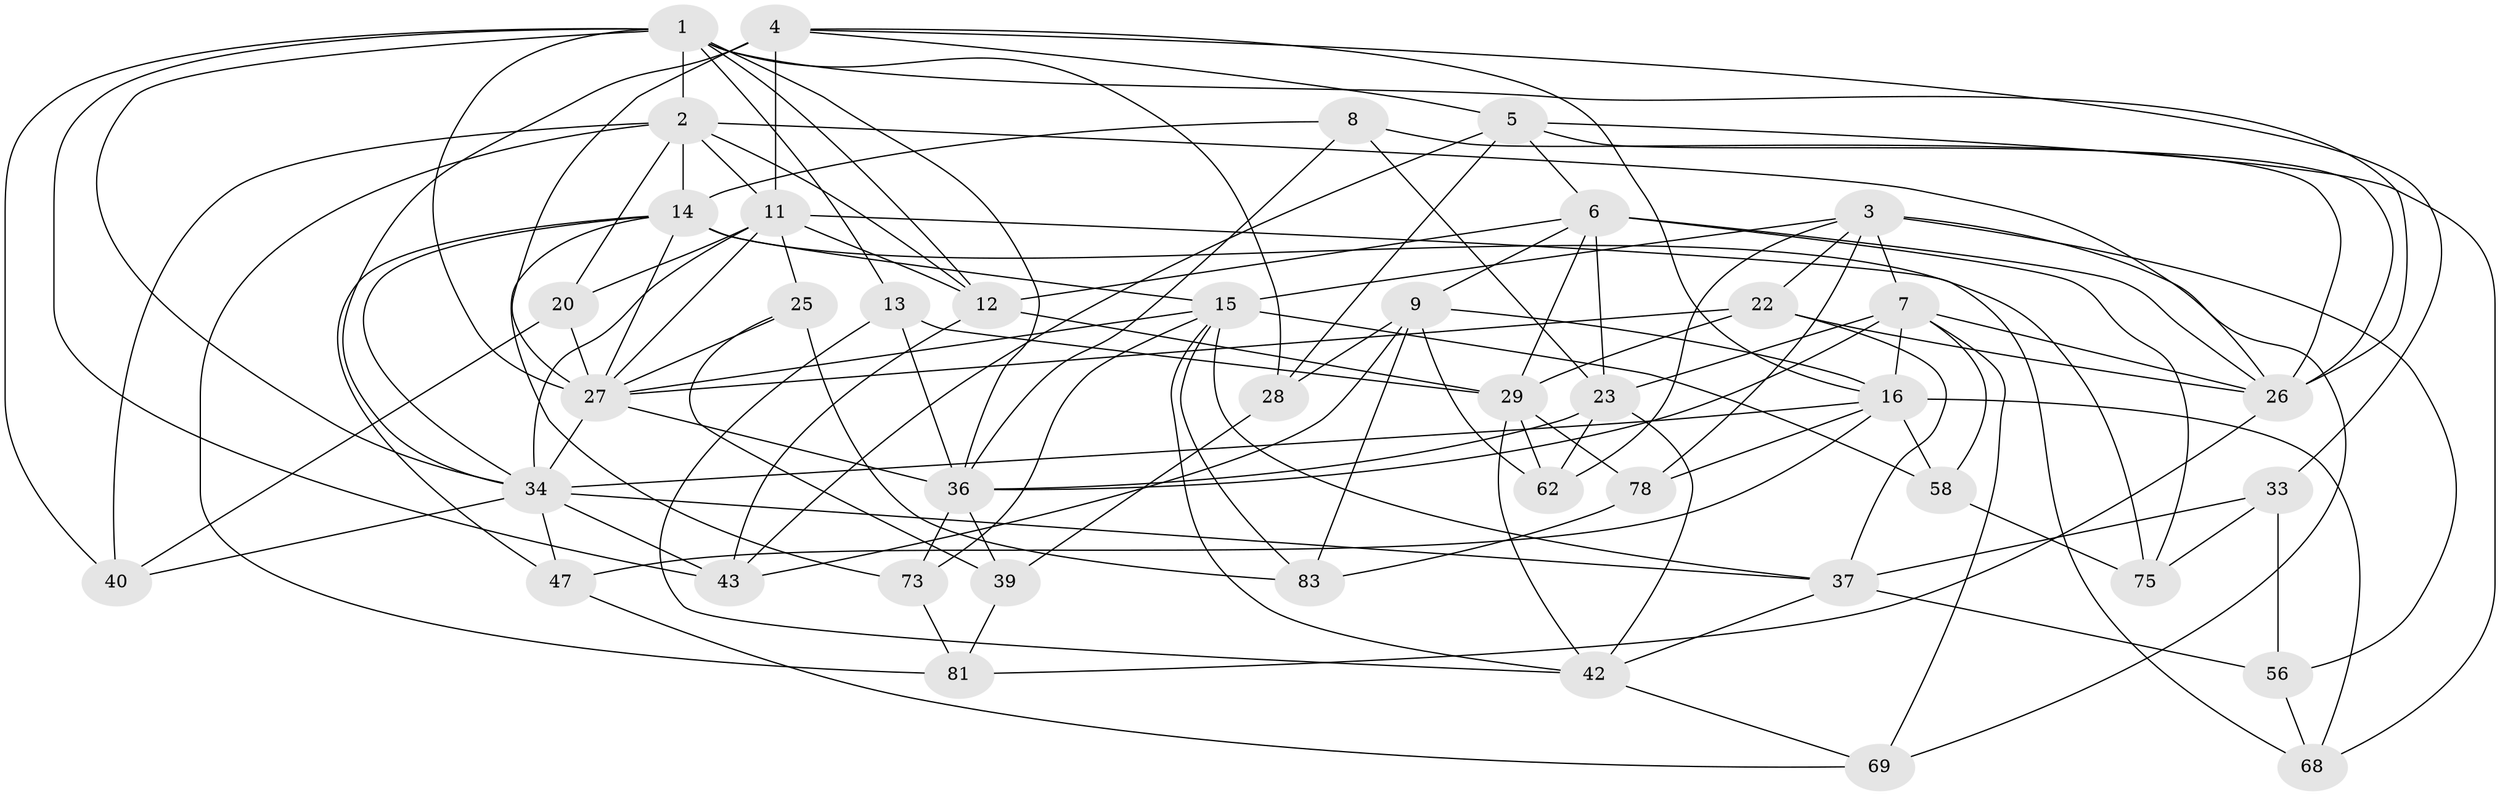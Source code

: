 // original degree distribution, {4: 1.0}
// Generated by graph-tools (version 1.1) at 2025/16/03/09/25 04:16:36]
// undirected, 42 vertices, 121 edges
graph export_dot {
graph [start="1"]
  node [color=gray90,style=filled];
  1 [super="+54+35"];
  2 [super="+18"];
  3 [super="+63+24"];
  4 [super="+74"];
  5 [super="+50"];
  6 [super="+46+10"];
  7 [super="+76+79"];
  8;
  9 [super="+19"];
  11 [super="+45+17"];
  12 [super="+44+51"];
  13;
  14 [super="+31+57"];
  15 [super="+85+38"];
  16 [super="+67"];
  20;
  22 [super="+71"];
  23 [super="+84"];
  25;
  26 [super="+64+80+48"];
  27 [super="+30+32"];
  28;
  29 [super="+72"];
  33;
  34 [super="+41+66"];
  36 [super="+53"];
  37 [super="+55"];
  39;
  40;
  42 [super="+61"];
  43 [super="+70"];
  47;
  56;
  58;
  62;
  68;
  69;
  73;
  75;
  78;
  81;
  83;
  1 -- 43 [weight=2];
  1 -- 36;
  1 -- 13;
  1 -- 12 [weight=2];
  1 -- 34;
  1 -- 40;
  1 -- 26;
  1 -- 28;
  1 -- 2;
  1 -- 27;
  2 -- 11;
  2 -- 14;
  2 -- 12;
  2 -- 81;
  2 -- 20;
  2 -- 40;
  2 -- 26;
  3 -- 15;
  3 -- 78;
  3 -- 62;
  3 -- 22;
  3 -- 56;
  3 -- 69;
  3 -- 7 [weight=2];
  4 -- 33;
  4 -- 34;
  4 -- 16;
  4 -- 11;
  4 -- 5;
  4 -- 27;
  5 -- 68;
  5 -- 28;
  5 -- 26;
  5 -- 43;
  5 -- 6;
  6 -- 75;
  6 -- 26 [weight=2];
  6 -- 29;
  6 -- 23;
  6 -- 9;
  6 -- 12;
  7 -- 69;
  7 -- 58;
  7 -- 26;
  7 -- 23;
  7 -- 16;
  7 -- 36;
  8 -- 36;
  8 -- 14;
  8 -- 23;
  8 -- 26;
  9 -- 83;
  9 -- 28;
  9 -- 43;
  9 -- 16;
  9 -- 62;
  11 -- 68;
  11 -- 12;
  11 -- 27;
  11 -- 25;
  11 -- 34;
  11 -- 20;
  12 -- 29 [weight=2];
  12 -- 43;
  13 -- 36;
  13 -- 29;
  13 -- 42;
  14 -- 47;
  14 -- 34;
  14 -- 73;
  14 -- 75;
  14 -- 15;
  14 -- 27;
  15 -- 83;
  15 -- 58;
  15 -- 73;
  15 -- 42;
  15 -- 37;
  15 -- 27;
  16 -- 68;
  16 -- 47;
  16 -- 34;
  16 -- 58;
  16 -- 78;
  20 -- 40;
  20 -- 27;
  22 -- 26 [weight=2];
  22 -- 37;
  22 -- 29;
  22 -- 27;
  23 -- 42;
  23 -- 36;
  23 -- 62;
  25 -- 39;
  25 -- 83;
  25 -- 27;
  26 -- 81;
  27 -- 34;
  27 -- 36;
  28 -- 39;
  29 -- 78;
  29 -- 62;
  29 -- 42;
  33 -- 75;
  33 -- 56;
  33 -- 37;
  34 -- 43;
  34 -- 47;
  34 -- 40;
  34 -- 37;
  36 -- 39;
  36 -- 73;
  37 -- 56;
  37 -- 42;
  39 -- 81;
  42 -- 69;
  47 -- 69;
  56 -- 68;
  58 -- 75;
  73 -- 81;
  78 -- 83;
}
